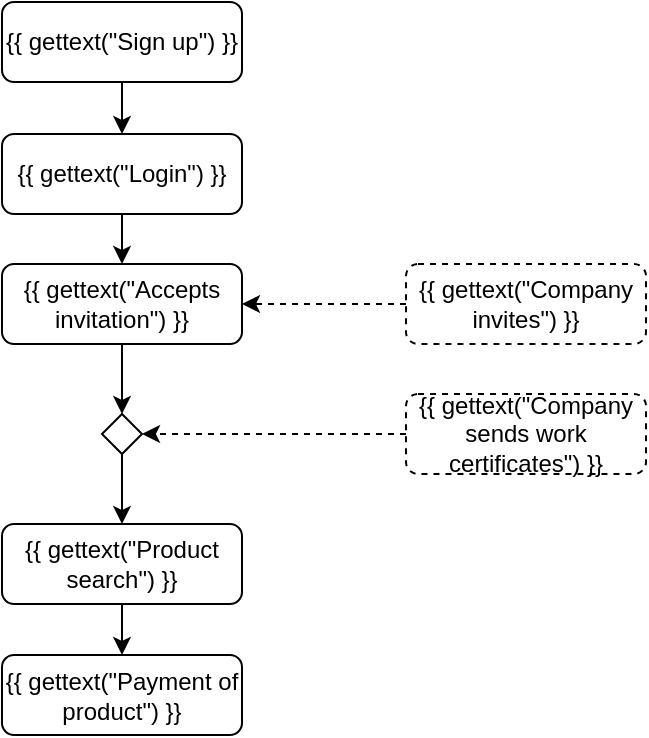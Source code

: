 <mxfile version="20.8.16" type="device"><diagram id="C5RBs43oDa-KdzZeNtuy" name="Page-1"><mxGraphModel dx="1434" dy="843" grid="1" gridSize="10" guides="1" tooltips="1" connect="1" arrows="1" fold="1" page="1" pageScale="1" pageWidth="827" pageHeight="1169" math="0" shadow="0"><root><mxCell id="WIyWlLk6GJQsqaUBKTNV-0"/><mxCell id="WIyWlLk6GJQsqaUBKTNV-1" parent="WIyWlLk6GJQsqaUBKTNV-0"/><mxCell id="S_QuMgN9lELmnfnETSGi-7" value="" style="edgeStyle=orthogonalEdgeStyle;rounded=0;orthogonalLoop=1;jettySize=auto;html=1;" parent="WIyWlLk6GJQsqaUBKTNV-1" source="WIyWlLk6GJQsqaUBKTNV-3" target="S_QuMgN9lELmnfnETSGi-0" edge="1"><mxGeometry relative="1" as="geometry"/></mxCell><mxCell id="WIyWlLk6GJQsqaUBKTNV-3" value="{{ gettext(&quot;Sign up&quot;) }}" style="rounded=1;whiteSpace=wrap;html=1;fontSize=12;glass=0;strokeWidth=1;shadow=0;" parent="WIyWlLk6GJQsqaUBKTNV-1" vertex="1"><mxGeometry x="160" y="120" width="120" height="40" as="geometry"/></mxCell><mxCell id="S_QuMgN9lELmnfnETSGi-8" value="" style="edgeStyle=orthogonalEdgeStyle;rounded=0;orthogonalLoop=1;jettySize=auto;html=1;" parent="WIyWlLk6GJQsqaUBKTNV-1" source="S_QuMgN9lELmnfnETSGi-0" target="S_QuMgN9lELmnfnETSGi-3" edge="1"><mxGeometry relative="1" as="geometry"/></mxCell><mxCell id="S_QuMgN9lELmnfnETSGi-0" value="{{ gettext(&quot;Login&quot;) }}" style="rounded=1;whiteSpace=wrap;html=1;fontSize=12;glass=0;strokeWidth=1;shadow=0;" parent="WIyWlLk6GJQsqaUBKTNV-1" vertex="1"><mxGeometry x="160" y="186" width="120" height="40" as="geometry"/></mxCell><mxCell id="S_QuMgN9lELmnfnETSGi-9" style="edgeStyle=orthogonalEdgeStyle;rounded=0;orthogonalLoop=1;jettySize=auto;html=1;entryX=1;entryY=0.5;entryDx=0;entryDy=0;dashed=1;" parent="WIyWlLk6GJQsqaUBKTNV-1" source="S_QuMgN9lELmnfnETSGi-2" target="S_QuMgN9lELmnfnETSGi-3" edge="1"><mxGeometry relative="1" as="geometry"/></mxCell><mxCell id="S_QuMgN9lELmnfnETSGi-2" value="{{ gettext(&quot;Company invites&quot;) }}" style="rounded=1;whiteSpace=wrap;html=1;fontSize=12;glass=0;strokeWidth=1;shadow=0;dashed=1;" parent="WIyWlLk6GJQsqaUBKTNV-1" vertex="1"><mxGeometry x="362" y="251" width="120" height="40" as="geometry"/></mxCell><mxCell id="S_QuMgN9lELmnfnETSGi-16" value="" style="edgeStyle=orthogonalEdgeStyle;rounded=0;orthogonalLoop=1;jettySize=auto;html=1;" parent="WIyWlLk6GJQsqaUBKTNV-1" source="S_QuMgN9lELmnfnETSGi-3" target="S_QuMgN9lELmnfnETSGi-14" edge="1"><mxGeometry relative="1" as="geometry"/></mxCell><mxCell id="S_QuMgN9lELmnfnETSGi-3" value="{{ gettext(&quot;Accepts invitation&quot;) }}" style="rounded=1;whiteSpace=wrap;html=1;fontSize=12;glass=0;strokeWidth=1;shadow=0;" parent="WIyWlLk6GJQsqaUBKTNV-1" vertex="1"><mxGeometry x="160" y="251" width="120" height="40" as="geometry"/></mxCell><mxCell id="S_QuMgN9lELmnfnETSGi-17" value="" style="edgeStyle=orthogonalEdgeStyle;rounded=0;orthogonalLoop=1;jettySize=auto;html=1;dashed=1;" parent="WIyWlLk6GJQsqaUBKTNV-1" source="S_QuMgN9lELmnfnETSGi-4" target="S_QuMgN9lELmnfnETSGi-14" edge="1"><mxGeometry relative="1" as="geometry"/></mxCell><mxCell id="S_QuMgN9lELmnfnETSGi-4" value="{{ gettext(&quot;Company sends work certificates&quot;) }}" style="rounded=1;whiteSpace=wrap;html=1;fontSize=12;glass=0;strokeWidth=1;shadow=0;dashed=1;" parent="WIyWlLk6GJQsqaUBKTNV-1" vertex="1"><mxGeometry x="362" y="316" width="120" height="40" as="geometry"/></mxCell><mxCell id="S_QuMgN9lELmnfnETSGi-19" value="" style="edgeStyle=orthogonalEdgeStyle;rounded=0;orthogonalLoop=1;jettySize=auto;html=1;" parent="WIyWlLk6GJQsqaUBKTNV-1" source="S_QuMgN9lELmnfnETSGi-5" target="S_QuMgN9lELmnfnETSGi-6" edge="1"><mxGeometry relative="1" as="geometry"/></mxCell><mxCell id="S_QuMgN9lELmnfnETSGi-5" value="{{ gettext(&quot;Product search&quot;) }}" style="rounded=1;whiteSpace=wrap;html=1;fontSize=12;glass=0;strokeWidth=1;shadow=0;" parent="WIyWlLk6GJQsqaUBKTNV-1" vertex="1"><mxGeometry x="160" y="381" width="120" height="40" as="geometry"/></mxCell><mxCell id="S_QuMgN9lELmnfnETSGi-6" value="{{ gettext(&quot;Payment of product&quot;) }}" style="rounded=1;whiteSpace=wrap;html=1;fontSize=12;glass=0;strokeWidth=1;shadow=0;" parent="WIyWlLk6GJQsqaUBKTNV-1" vertex="1"><mxGeometry x="160" y="446.5" width="120" height="40" as="geometry"/></mxCell><mxCell id="S_QuMgN9lELmnfnETSGi-18" value="" style="edgeStyle=orthogonalEdgeStyle;rounded=0;orthogonalLoop=1;jettySize=auto;html=1;" parent="WIyWlLk6GJQsqaUBKTNV-1" source="S_QuMgN9lELmnfnETSGi-14" target="S_QuMgN9lELmnfnETSGi-5" edge="1"><mxGeometry relative="1" as="geometry"/></mxCell><mxCell id="S_QuMgN9lELmnfnETSGi-14" value="" style="rhombus;whiteSpace=wrap;html=1;" parent="WIyWlLk6GJQsqaUBKTNV-1" vertex="1"><mxGeometry x="210" y="326" width="20" height="20" as="geometry"/></mxCell></root></mxGraphModel></diagram></mxfile>